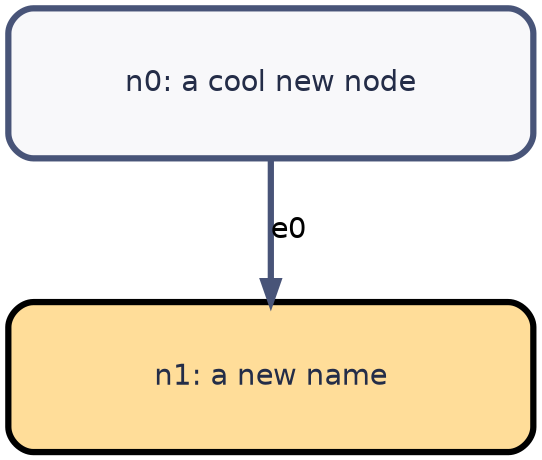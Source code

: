 digraph {

    graph [fontname = "helvetica" rankdir=TB ranksep=0.75 nodesep=0.5];
    node [fontname = "helvetica" style="filled,rounded" shape=box height=1 width=3.5 penwidth=3];
    edge [fontname = "helvetica" penwidth=3 color="#485478"];

    "n0" [label="n0: a cool new node" fillcolor="#F8F8FA" color="#485478" fontcolor="#242D48"]
    "n1" [label="n1: a new name" fillcolor="#FFDD99" color="CC851F" fontcolor="#242D48"]

    "n0" -> "n1" [label="e0"];

}